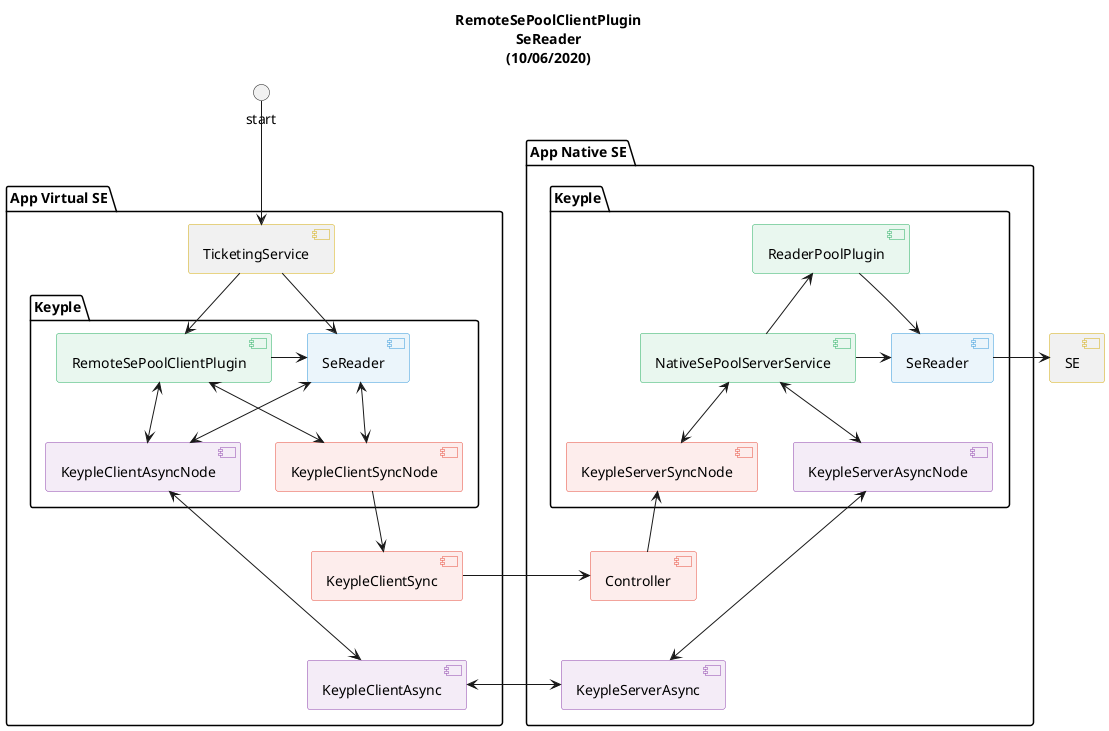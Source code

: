 @startuml
title
    RemoteSePoolClientPlugin
    SeReader
    (10/06/2020)
end title

' == THEME ==

'Couleurs issues de : https://htmlcolorcodes.com/fr/tableau-de-couleur/tableau-de-couleur-design-plat/
skinparam Shadowing false
skinparam component {
    BorderColor #D4AC0D
    ' Red
    BackgroundColor<<red>> #FDEDEC
    BorderColor<<red>> #E74C3C
    ' Purple
    BackgroundColor<<purple>> #F4ECF7
    BorderColor<<purple>> #8E44AD
    ' blue
    BackgroundColor<<blue>> #EBF5FB
    BorderColor<<blue>> #3498DB
    ' Green
    BackgroundColor<<green>> #E9F7EF
    BorderColor<<green>> #27AE60
    ' Grey
    BackgroundColor<<grey>> #EAECEE
    BorderColor<<grey>> #2C3E50
}
hide <<red>> stereotype
hide <<purple>> stereotype
hide <<blue>> stereotype
hide <<green>> stereotype
hide <<grey>> stereotype

' == CONTENT ==

package "App Virtual SE" {
    [TicketingService] as master
    package "Keyple" as virtualKeyple {
        [SeReader] as virtualReader <<blue>>
        [RemoteSePoolClientPlugin] <<green>>
        [KeypleClientSyncNode] <<red>>
        [KeypleClientAsyncNode] as virtualAsyncNode <<purple>>
    }
    [KeypleClientSync] <<red>>
    [KeypleClientAsync] as virtualAsyncSender <<purple>>
}
[SE]
package "App Native SE" {
    package "Keyple" as nativeKeyple {
        [SeReader] as nativeReader <<blue>>
        [ReaderPoolPlugin] <<green>>
        [NativeSePoolServerService] <<green>>
        [KeypleServerSyncNode] <<red>>
        [KeypleServerAsyncNode] as nativeAsyncNode <<purple>>
    }
    [Controller] <<red>>
    [KeypleServerAsync] as nativeAsyncSender <<purple>>
}

'utilisation
master <-up- start
master --> virtualReader
master --> [RemoteSePoolClientPlugin]
[RemoteSePoolClientPlugin] -> virtualReader
[RemoteSePoolClientPlugin] <--> [KeypleClientSyncNode]
[RemoteSePoolClientPlugin] <--> virtualAsyncNode
virtualReader <--> [KeypleClientSyncNode]
virtualReader <--> virtualAsyncNode
[KeypleClientSyncNode] --> [KeypleClientSync]
virtualAsyncNode <--> virtualAsyncSender

[ReaderPoolPlugin] --> nativeReader
nativeReader -right-> [SE]
[NativeSePoolServerService] -up-> [ReaderPoolPlugin]
[NativeSePoolServerService] -right-> nativeReader
[NativeSePoolServerService] <--> [KeypleServerSyncNode]
[NativeSePoolServerService] <--> nativeAsyncNode
[Controller] -up-> [KeypleServerSyncNode]
nativeAsyncSender <-up-> nativeAsyncNode

[KeypleClientSync] -> [Controller]
virtualAsyncSender <-> nativeAsyncSender

' == LAYOUT ==
[KeypleClientSync] -[hidden]- virtualAsyncSender
[Controller] -[hidden]- nativeAsyncSender
virtualAsyncNode -[hidden]right- [KeypleClientSyncNode]
[KeypleServerSyncNode] -[hidden]right- nativeAsyncNode
'nativeAsyncNode -[hidden]right- [KeypleClientSyncNode]

@enduml